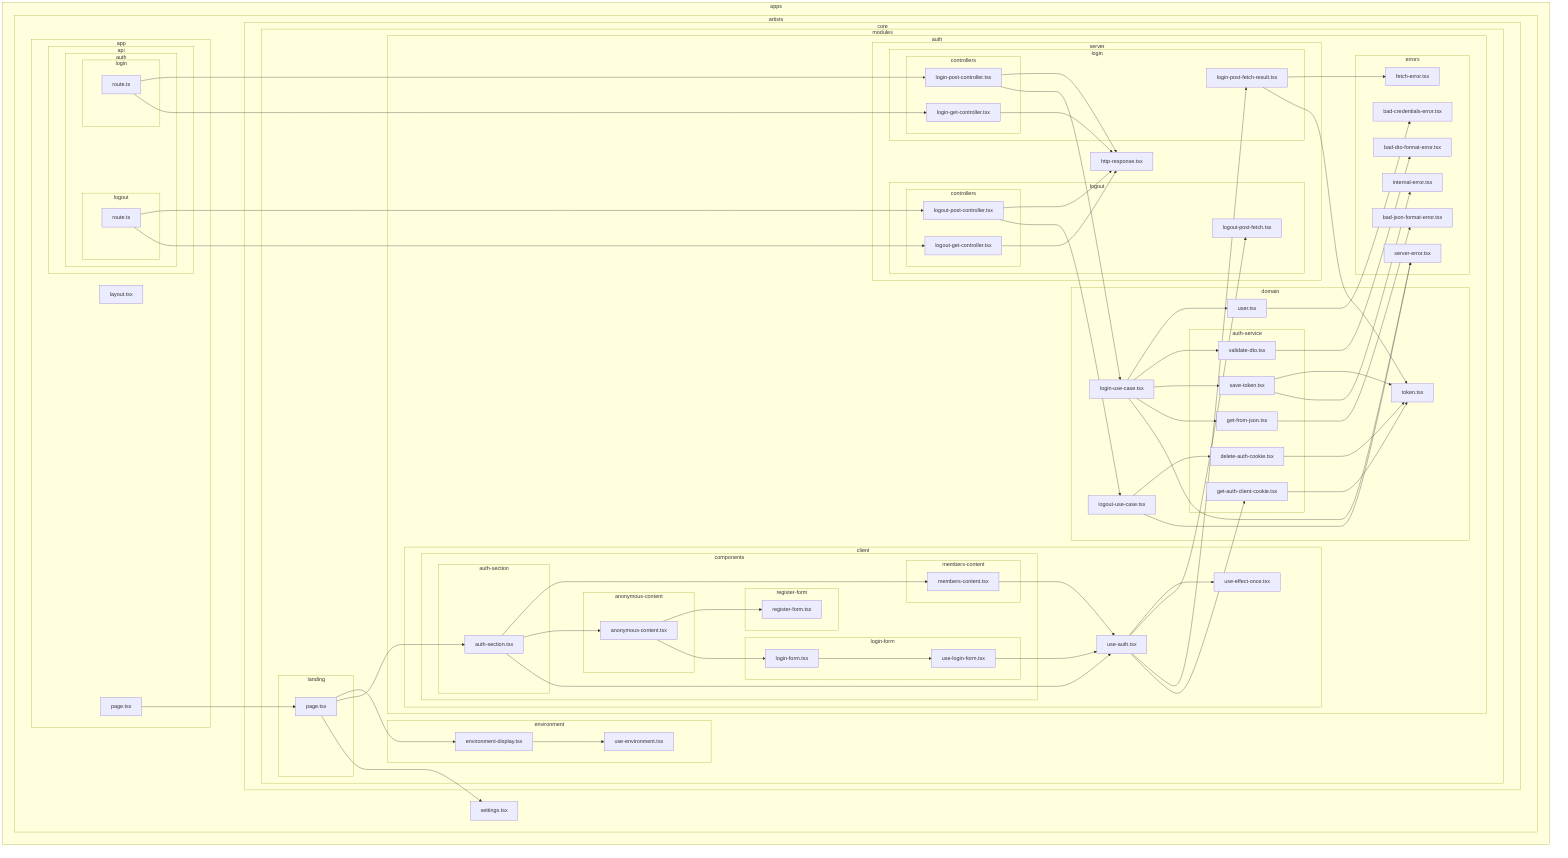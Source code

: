 flowchart LR

subgraph 0["apps"]
subgraph 1["artists"]
subgraph 2["app"]
subgraph 3["api"]
subgraph 4["auth"]
subgraph 5["login"]
6["route.ts"]
end
subgraph U["logout"]
V["route.ts"]
end
end
end
12["layout.tsx"]
13["page.tsx"]
end
subgraph 7["core"]
subgraph 8["modules"]
subgraph 9["auth"]
subgraph A["server"]
subgraph B["login"]
subgraph C["controllers"]
D["login-get-controller.tsx"]
F["login-post-controller.tsx"]
end
1D["login-post-fetch-result.tsx"]
end
E["http-response.tsx"]
subgraph W["logout"]
subgraph X["controllers"]
Y["logout-get-controller.tsx"]
Z["logout-post-controller.tsx"]
end
1F["logout-post-fetch.tsx"]
end
end
subgraph G["domain"]
H["login-use-case.tsx"]
subgraph K["auth-service"]
L["get-from-json.tsx"]
N["save-token.tsx"]
Q["validate-dto.tsx"]
11["delete-auth-cookie.tsx"]
1C["get-auth-client-cookie.tsx"]
end
P["token.tsx"]
S["user.tsx"]
10["logout-use-case.tsx"]
end
subgraph I["errors"]
J["server-error.tsx"]
M["bad-json-format-error.tsx"]
O["internal-error.tsx"]
R["bad-dto-format-error.tsx"]
T["bad-credentials-error.tsx"]
1E["fetch-error.tsx"]
end
subgraph 17["client"]
subgraph 18["components"]
subgraph 19["auth-section"]
1A["auth-section.tsx"]
end
subgraph 1H["anonymous-content"]
1I["anonymous-content.tsx"]
end
subgraph 1J["login-form"]
1K["login-form.tsx"]
1L["use-login-form.tsx"]
end
subgraph 1M["register-form"]
1N["register-form.tsx"]
end
subgraph 1O["members-content"]
1P["members-content.tsx"]
end
end
1B["use-auth.tsx"]
1G["use-effect-once.tsx"]
end
end
subgraph 14["landing"]
15["page.tsx"]
end
subgraph 1Q["environment"]
1R["environment-display.tsx"]
1S["use-environment.tsx"]
end
end
end
16["settings.tsx"]
end
end
6-->D
6-->F
D-->E
F-->H
F-->E
H-->J
H-->L
H-->N
H-->Q
H-->S
L-->M
N-->O
N-->P
Q-->R
S-->T
V-->Y
V-->Z
Y-->E
Z-->10
Z-->E
10-->J
10-->11
11-->P
13-->15
15-->16
15-->1A
15-->1R
1A-->1B
1A-->1I
1A-->1P
1B-->1C
1B-->1D
1B-->1F
1B-->1G
1C-->P
1D-->P
1D-->1E
1I-->1K
1I-->1N
1K-->1L
1L-->1B
1P-->1B
1R-->1S